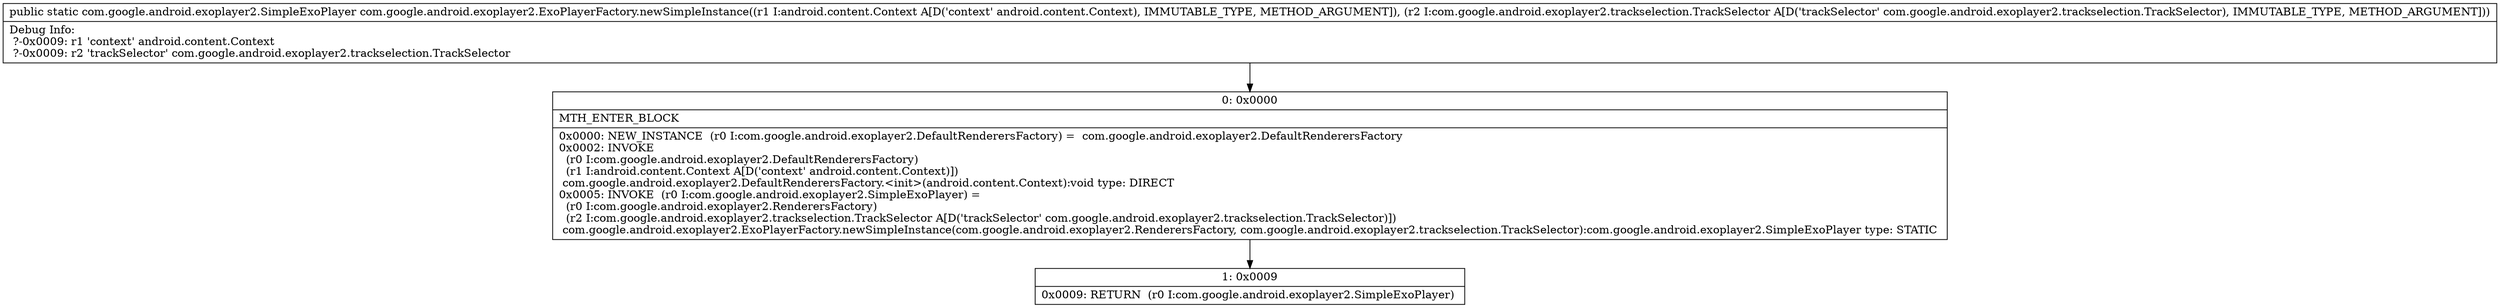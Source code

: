 digraph "CFG forcom.google.android.exoplayer2.ExoPlayerFactory.newSimpleInstance(Landroid\/content\/Context;Lcom\/google\/android\/exoplayer2\/trackselection\/TrackSelector;)Lcom\/google\/android\/exoplayer2\/SimpleExoPlayer;" {
Node_0 [shape=record,label="{0\:\ 0x0000|MTH_ENTER_BLOCK\l|0x0000: NEW_INSTANCE  (r0 I:com.google.android.exoplayer2.DefaultRenderersFactory) =  com.google.android.exoplayer2.DefaultRenderersFactory \l0x0002: INVOKE  \l  (r0 I:com.google.android.exoplayer2.DefaultRenderersFactory)\l  (r1 I:android.content.Context A[D('context' android.content.Context)])\l com.google.android.exoplayer2.DefaultRenderersFactory.\<init\>(android.content.Context):void type: DIRECT \l0x0005: INVOKE  (r0 I:com.google.android.exoplayer2.SimpleExoPlayer) = \l  (r0 I:com.google.android.exoplayer2.RenderersFactory)\l  (r2 I:com.google.android.exoplayer2.trackselection.TrackSelector A[D('trackSelector' com.google.android.exoplayer2.trackselection.TrackSelector)])\l com.google.android.exoplayer2.ExoPlayerFactory.newSimpleInstance(com.google.android.exoplayer2.RenderersFactory, com.google.android.exoplayer2.trackselection.TrackSelector):com.google.android.exoplayer2.SimpleExoPlayer type: STATIC \l}"];
Node_1 [shape=record,label="{1\:\ 0x0009|0x0009: RETURN  (r0 I:com.google.android.exoplayer2.SimpleExoPlayer) \l}"];
MethodNode[shape=record,label="{public static com.google.android.exoplayer2.SimpleExoPlayer com.google.android.exoplayer2.ExoPlayerFactory.newSimpleInstance((r1 I:android.content.Context A[D('context' android.content.Context), IMMUTABLE_TYPE, METHOD_ARGUMENT]), (r2 I:com.google.android.exoplayer2.trackselection.TrackSelector A[D('trackSelector' com.google.android.exoplayer2.trackselection.TrackSelector), IMMUTABLE_TYPE, METHOD_ARGUMENT]))  | Debug Info:\l  ?\-0x0009: r1 'context' android.content.Context\l  ?\-0x0009: r2 'trackSelector' com.google.android.exoplayer2.trackselection.TrackSelector\l}"];
MethodNode -> Node_0;
Node_0 -> Node_1;
}

